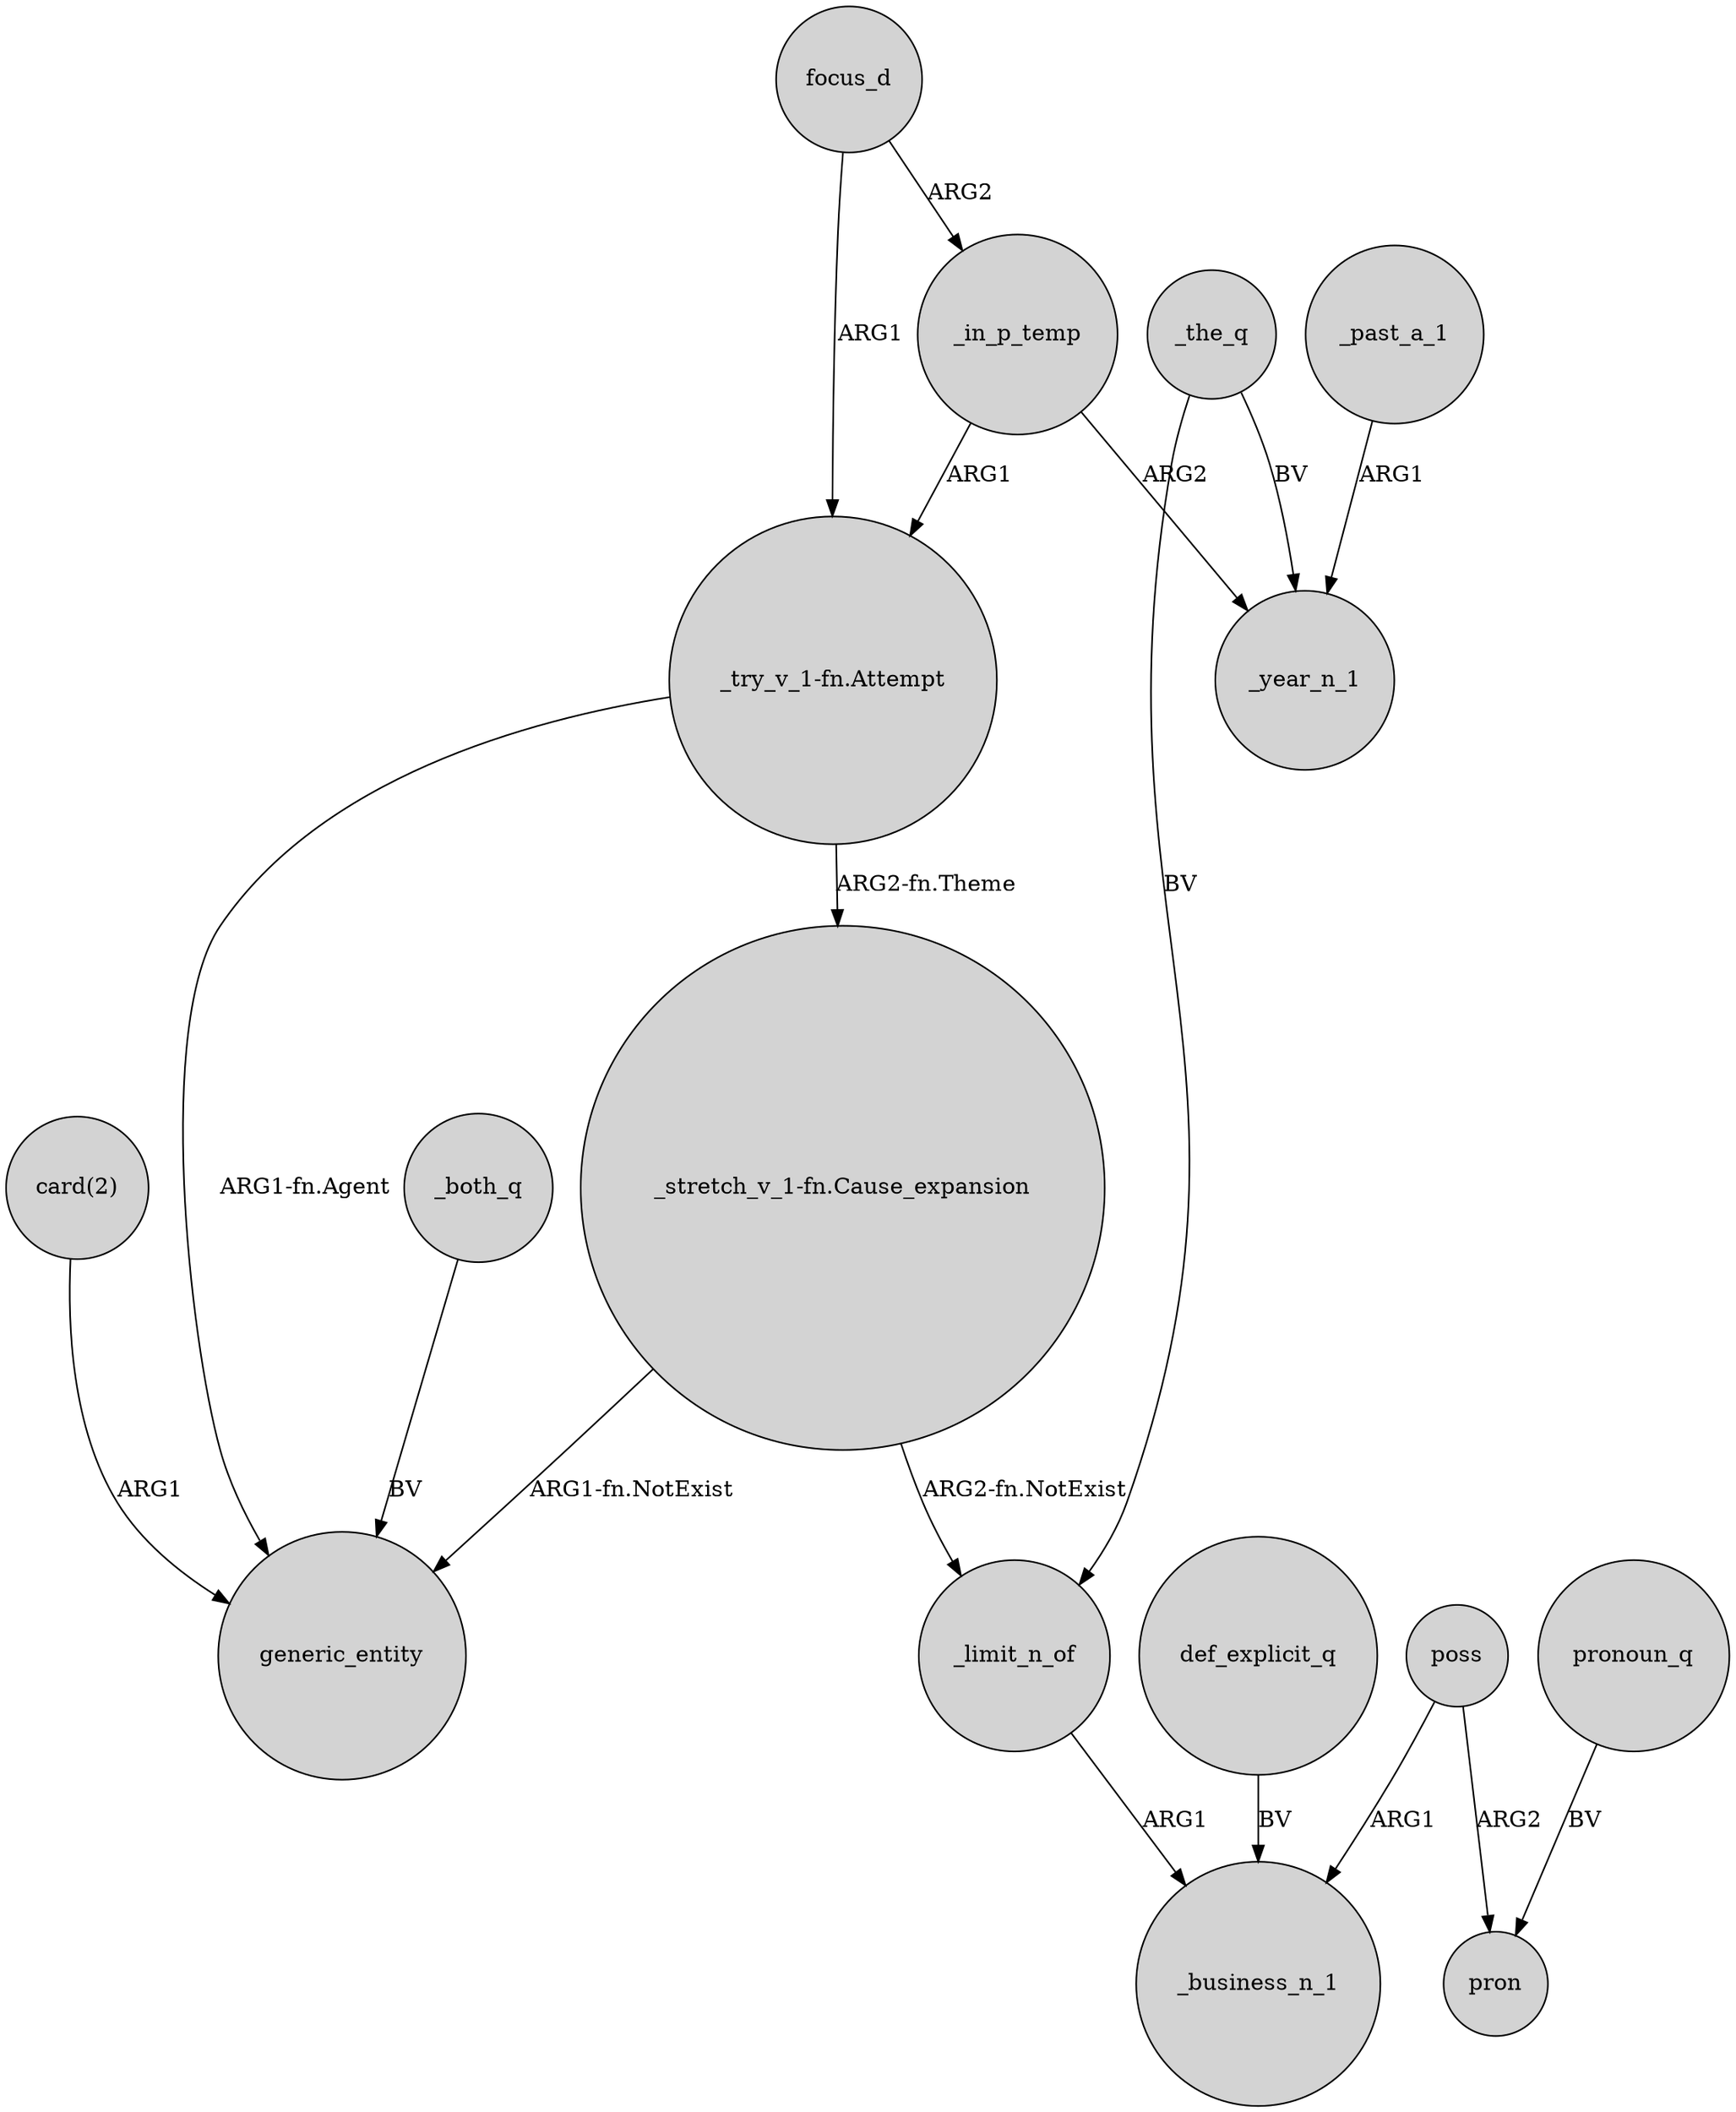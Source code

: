 digraph {
	node [shape=circle style=filled]
	"card(2)" -> generic_entity [label=ARG1]
	"_try_v_1-fn.Attempt" -> generic_entity [label="ARG1-fn.Agent"]
	focus_d -> _in_p_temp [label=ARG2]
	focus_d -> "_try_v_1-fn.Attempt" [label=ARG1]
	"_stretch_v_1-fn.Cause_expansion" -> generic_entity [label="ARG1-fn.NotExist"]
	"_try_v_1-fn.Attempt" -> "_stretch_v_1-fn.Cause_expansion" [label="ARG2-fn.Theme"]
	_limit_n_of -> _business_n_1 [label=ARG1]
	poss -> pron [label=ARG2]
	_both_q -> generic_entity [label=BV]
	pronoun_q -> pron [label=BV]
	_the_q -> _limit_n_of [label=BV]
	_past_a_1 -> _year_n_1 [label=ARG1]
	"_stretch_v_1-fn.Cause_expansion" -> _limit_n_of [label="ARG2-fn.NotExist"]
	_the_q -> _year_n_1 [label=BV]
	_in_p_temp -> "_try_v_1-fn.Attempt" [label=ARG1]
	_in_p_temp -> _year_n_1 [label=ARG2]
	def_explicit_q -> _business_n_1 [label=BV]
	poss -> _business_n_1 [label=ARG1]
}

